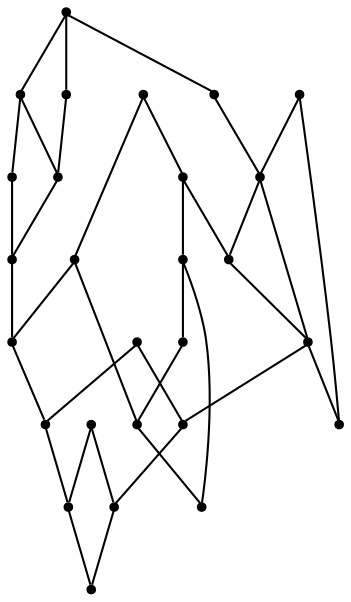 graph {
  node [shape=point,comment="{\"directed\":false,\"doi\":\"10.1007/978-3-319-03841-4_35\",\"figure\":\"2 (3)\"}"]

  v0 [pos="1563.9994930210428,1282.5545468647276"]
  v1 [pos="1563.7815166578687,1217.1332277933425"]
  v2 [pos="1563.8691907467344,1379.266081248893"]
  v3 [pos="1563.7815166578687,1331.5562479997034"]
  v4 [pos="1563.831557057646,1419.860085403232"]
  v5 [pos="1564.1818716681644,1161.2054462232516"]
  v6 [pos="1528.7771594970627,1217.1332277933425"]
  v7 [pos="1528.6896126565118,1161.2054462232513"]
  v8 [pos="1521.8012796339192,1379.2660812488932"]
  v9 [pos="1521.8012796339194,1419.7725873617455"]
  v10 [pos="1486.0046426533745,1161.2054462232516"]
  v11 [pos="1485.8795893720498,1282.5545468647276"]
  v12 [pos="1478.987184403385,1379.3431189503908"]
  v13 [pos="1478.9871844033853,1419.9478377994906"]
  v14 [pos="1266.0335667093123,1419.8600854032325"]
  v15 [pos="1424.9940702250594,1331.3426853744616"]
  v16 [pos="1424.9940702250594,1160.9426977440198"]
  v17 [pos="1424.9940702250597,1106.9340229268835"]
  v18 [pos="1424.9940702250597,1269.0906585535938"]
  v19 [pos="1424.9940702250594,1215.1161944532594"]
  v20 [pos="1372.6228630665917,1215.1161944532594"]
  v21 [pos="1372.7490933948277,1269.0416952600294"]
  v22 [pos="1330.9011628061442,1331.5562479997034"]
  v23 [pos="1330.6010158437175,1161.0689848882002"]
  v24 [pos="1330.4633013550747,1215.1161944532591"]
  v25 [pos="1266.1211135498634,1106.9340229268835"]
  v26 [pos="1266.0335667093123,1161.1564511353404"]

  v0 -- v1 [id="-1",pos="1563.9994930210428,1282.5545468647276 1563.7815166578687,1217.1332277933425 1563.7815166578687,1217.1332277933425 1563.7815166578687,1217.1332277933425"]
  v26 -- v16 [id="-2",pos="1266.0335667093123,1161.1564511353404 1253.0324791425546,1156.82227761884 1253.0324791425546,1156.82227761884 1253.0324791425546,1156.82227761884 1253.0324791425546,1093.90368232422 1253.0324791425546,1093.90368232422 1253.0324791425546,1093.90368232422 1438.6997317106116,1093.90368232422 1438.6997317106116,1093.90368232422 1438.6997317106116,1093.90368232422 1438.6997317106116,1156.82227761884 1438.6997317106116,1156.82227761884 1438.6997317106116,1156.82227761884 1424.9940702250594,1160.9426977440198 1424.9940702250594,1160.9426977440198 1424.9940702250594,1160.9426977440198"]
  v26 -- v23 [id="-3",pos="1266.0335667093123,1161.1564511353404 1330.6010158437175,1161.0689848882002 1330.6010158437175,1161.0689848882002 1330.6010158437175,1161.0689848882002"]
  v23 -- v16 [id="-5",pos="1330.6010158437175,1161.0689848882002 1424.9940702250594,1160.9426977440198 1424.9940702250594,1160.9426977440198 1424.9940702250594,1160.9426977440198"]
  v2 -- v3 [id="-8",pos="1563.8691907467344,1379.266081248893 1563.7815166578687,1331.5562479997034 1563.7815166578687,1331.5562479997034 1563.7815166578687,1331.5562479997034"]
  v4 -- v2 [id="-9",pos="1563.831557057646,1419.860085403232 1563.8691907467344,1379.266081248893 1563.8691907467344,1379.266081248893 1563.8691907467344,1379.266081248893"]
  v1 -- v5 [id="-10",pos="1563.7815166578687,1217.1332277933425 1564.1818716681644,1161.2054462232516 1564.1818716681644,1161.2054462232516 1564.1818716681644,1161.2054462232516"]
  v3 -- v0 [id="-11",pos="1563.7815166578687,1331.5562479997034 1563.9994930210428,1282.5545468647276 1563.9994930210428,1282.5545468647276 1563.9994930210428,1282.5545468647276"]
  v6 -- v1 [id="-12",pos="1528.7771594970627,1217.1332277933425 1563.7815166578687,1217.1332277933425 1563.7815166578687,1217.1332277933425 1563.7815166578687,1217.1332277933425"]
  v7 -- v5 [id="-13",pos="1528.6896126565118,1161.2054462232513 1564.1818716681644,1161.2054462232516 1564.1818716681644,1161.2054462232516 1564.1818716681644,1161.2054462232516"]
  v6 -- v7 [id="-14",pos="1528.7771594970627,1217.1332277933425 1528.6896126565118,1161.2054462232513 1528.6896126565118,1161.2054462232513 1528.6896126565118,1161.2054462232513"]
  v8 -- v2 [id="-15",pos="1521.8012796339192,1379.2660812488932 1563.8691907467344,1379.266081248893 1563.8691907467344,1379.266081248893 1563.8691907467344,1379.266081248893"]
  v9 -- v4 [id="-16",pos="1521.8012796339194,1419.7725873617455 1563.831557057646,1419.860085403232 1563.831557057646,1419.860085403232 1563.831557057646,1419.860085403232"]
  v9 -- v8 [id="-17",pos="1521.8012796339194,1419.7725873617455 1521.8012796339192,1379.2660812488932 1521.8012796339192,1379.2660812488932 1521.8012796339192,1379.2660812488932"]
  v10 -- v7 [id="-18",pos="1486.0046426533745,1161.2054462232516 1528.6896126565118,1161.2054462232513 1528.6896126565118,1161.2054462232513 1528.6896126565118,1161.2054462232513"]
  v11 -- v0 [id="-19",pos="1485.8795893720498,1282.5545468647276 1563.9994930210428,1282.5545468647276 1563.9994930210428,1282.5545468647276 1563.9994930210428,1282.5545468647276"]
  v11 -- v10 [id="-22",pos="1485.8795893720498,1282.5545468647276 1486.0046426533745,1161.2054462232516 1486.0046426533745,1161.2054462232516 1486.0046426533745,1161.2054462232516"]
  v13 -- v12 [id="-23",pos="1478.9871844033853,1419.9478377994906 1478.987184403385,1379.3431189503908 1478.987184403385,1379.3431189503908 1478.987184403385,1379.3431189503908"]
  v13 -- v14 [id="-24",pos="1478.9871844033853,1419.9478377994906 1266.0335667093123,1419.8600854032325 1266.0335667093123,1419.8600854032325 1266.0335667093123,1419.8600854032325"]
  v15 -- v3 [id="-25",pos="1424.9940702250594,1331.3426853744616 1563.7815166578687,1331.5562479997034 1563.7815166578687,1331.5562479997034 1563.7815166578687,1331.5562479997034"]
  v16 -- v10 [id="-26",pos="1424.9940702250594,1160.9426977440198 1486.0046426533745,1161.2054462232516 1486.0046426533745,1161.2054462232516 1486.0046426533745,1161.2054462232516"]
  v16 -- v17 [id="-27",pos="1424.9940702250594,1160.9426977440198 1424.9940702250597,1106.9340229268835 1424.9940702250597,1106.9340229268835 1424.9940702250597,1106.9340229268835"]
  v18 -- v19 [id="-28",pos="1424.9940702250597,1269.0906585535938 1424.9940702250594,1215.1161944532594 1424.9940702250594,1215.1161944532594 1424.9940702250594,1215.1161944532594"]
  v15 -- v18 [id="-29",pos="1424.9940702250594,1331.3426853744616 1424.9940702250597,1269.0906585535938 1424.9940702250597,1269.0906585535938 1424.9940702250597,1269.0906585535938"]
  v20 -- v19 [id="-30",pos="1372.6228630665917,1215.1161944532594 1424.9940702250594,1215.1161944532594 1424.9940702250594,1215.1161944532594 1424.9940702250594,1215.1161944532594"]
  v21 -- v18 [id="-31",pos="1372.7490933948277,1269.0416952600294 1424.9940702250597,1269.0906585535938 1424.9940702250597,1269.0906585535938 1424.9940702250597,1269.0906585535938"]
  v20 -- v21 [id="-32",pos="1372.6228630665917,1215.1161944532594 1372.7490933948277,1269.0416952600294 1372.7490933948277,1269.0416952600294 1372.7490933948277,1269.0416952600294"]
  v22 -- v15 [id="-33",pos="1330.9011628061442,1331.5562479997034 1424.9940702250594,1331.3426853744616 1424.9940702250594,1331.3426853744616 1424.9940702250594,1331.3426853744616"]
  v24 -- v20 [id="-35",pos="1330.4633013550747,1215.1161944532591 1372.6228630665917,1215.1161944532594 1372.6228630665917,1215.1161944532594 1372.6228630665917,1215.1161944532594"]
  v22 -- v24 [id="-36",pos="1330.9011628061442,1331.5562479997034 1330.4633013550747,1215.1161944532591 1330.4633013550747,1215.1161944532591 1330.4633013550747,1215.1161944532591"]
  v24 -- v23 [id="-37",pos="1330.4633013550747,1215.1161944532591 1330.6010158437175,1161.0689848882002 1330.6010158437175,1161.0689848882002 1330.6010158437175,1161.0689848882002"]
  v25 -- v17 [id="-38",pos="1266.1211135498634,1106.9340229268835 1424.9940702250597,1106.9340229268835 1424.9940702250597,1106.9340229268835 1424.9940702250597,1106.9340229268835"]
  v25 -- v26 [id="-40",pos="1266.1211135498634,1106.9340229268835 1266.0335667093123,1161.1564511353404 1266.0335667093123,1161.1564511353404 1266.0335667093123,1161.1564511353404"]
  v14 -- v26 [id="-41",pos="1266.0335667093123,1419.8600854032325 1266.0335667093123,1161.1564511353404 1266.0335667093123,1161.1564511353404 1266.0335667093123,1161.1564511353404"]
  v12 -- v8 [id="-20",pos="1478.987184403385,1379.3431189503908 1521.8012796339192,1379.2660812488932 1521.8012796339192,1379.2660812488932 1521.8012796339192,1379.2660812488932"]
  v13 -- v9 [id="-21",pos="1478.9871844033853,1419.9478377994906 1521.8012796339194,1419.7725873617455 1521.8012796339194,1419.7725873617455 1521.8012796339194,1419.7725873617455"]
}